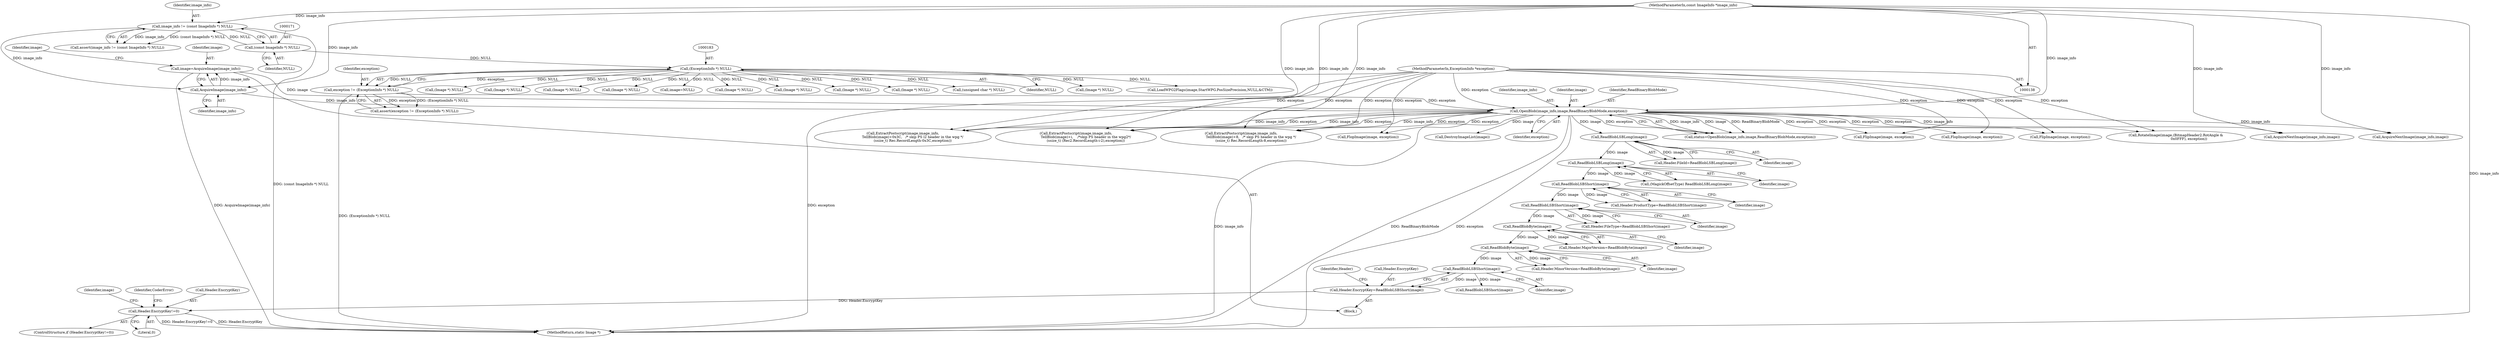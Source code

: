 digraph "0_ImageMagick_e04cf3e9524f50ca336253513d977224e083b816@API" {
"1000291" [label="(Call,Header.EncryptKey!=0)"];
"1000261" [label="(Call,Header.EncryptKey=ReadBlobLSBShort(image))"];
"1000265" [label="(Call,ReadBlobLSBShort(image))"];
"1000259" [label="(Call,ReadBlobByte(image))"];
"1000253" [label="(Call,ReadBlobByte(image))"];
"1000247" [label="(Call,ReadBlobLSBShort(image))"];
"1000241" [label="(Call,ReadBlobLSBShort(image))"];
"1000235" [label="(Call,ReadBlobLSBLong(image))"];
"1000227" [label="(Call,ReadBlobLSBLong(image))"];
"1000205" [label="(Call,OpenBlob(image_info,image,ReadBinaryBlobMode,exception))"];
"1000196" [label="(Call,AcquireImage(image_info))"];
"1000168" [label="(Call,image_info != (const ImageInfo *) NULL)"];
"1000139" [label="(MethodParameterIn,const ImageInfo *image_info)"];
"1000170" [label="(Call,(const ImageInfo *) NULL)"];
"1000194" [label="(Call,image=AcquireImage(image_info))"];
"1000180" [label="(Call,exception != (ExceptionInfo *) NULL)"];
"1000140" [label="(MethodParameterIn,ExceptionInfo *exception)"];
"1000182" [label="(Call,(ExceptionInfo *) NULL)"];
"1001152" [label="(Call,RotateImage(image,(BitmapHeader2.RotAngle &\n                        0x0FFF), exception))"];
"1001131" [label="(Call,(Image *) NULL)"];
"1000249" [label="(Call,Header.MajorVersion=ReadBlobByte(image))"];
"1000259" [label="(Call,ReadBlobByte(image))"];
"1000228" [label="(Identifier,image)"];
"1000141" [label="(Block,)"];
"1000180" [label="(Call,exception != (ExceptionInfo *) NULL)"];
"1001098" [label="(Call,FlopImage(image, exception))"];
"1000195" [label="(Identifier,image)"];
"1001738" [label="(Call,(Image *) NULL)"];
"1000205" [label="(Call,OpenBlob(image_info,image,ReadBinaryBlobMode,exception))"];
"1000237" [label="(Call,Header.ProductType=ReadBlobLSBShort(image))"];
"1000140" [label="(MethodParameterIn,ExceptionInfo *exception)"];
"1001174" [label="(Call,AcquireNextImage(image_info,image))"];
"1000200" [label="(Identifier,image)"];
"1001187" [label="(Call,(Image *) NULL)"];
"1000235" [label="(Call,ReadBlobLSBLong(image))"];
"1000168" [label="(Call,image_info != (const ImageInfo *) NULL)"];
"1000242" [label="(Identifier,image)"];
"1001783" [label="(Call,AcquireNextImage(image_info,image))"];
"1001163" [label="(Call,(Image *) NULL)"];
"1000265" [label="(Call,ReadBlobLSBShort(image))"];
"1000227" [label="(Call,ReadBlobLSBLong(image))"];
"1000621" [label="(Call,ExtractPostscript(image,image_info,\n                  TellBlob(image)+8,   /* skip PS header in the wpg */\n                  (ssize_t) Rec.RecordLength-8,exception))"];
"1000261" [label="(Call,Header.EncryptKey=ReadBlobLSBShort(image))"];
"1000203" [label="(Call,status=OpenBlob(image_info,image,ReadBinaryBlobMode,exception))"];
"1000170" [label="(Call,(const ImageInfo *) NULL)"];
"1000253" [label="(Call,ReadBlobByte(image))"];
"1001766" [label="(Call,FlipImage(image, exception))"];
"1001887" [label="(Call,image=NULL)"];
"1000301" [label="(Identifier,image)"];
"1000266" [label="(Identifier,image)"];
"1001796" [label="(Call,(Image *) NULL)"];
"1001732" [label="(Call,FlopImage(image, exception))"];
"1000223" [label="(Call,Header.FileId=ReadBlobLSBLong(image))"];
"1001104" [label="(Call,(Image *) NULL)"];
"1000206" [label="(Identifier,image_info)"];
"1001772" [label="(Call,(Image *) NULL)"];
"1000254" [label="(Identifier,image)"];
"1000233" [label="(Call,(MagickOffsetType) ReadBlobLSBLong(image))"];
"1000169" [label="(Identifier,image_info)"];
"1001893" [label="(Call,(Image *) NULL)"];
"1000209" [label="(Identifier,exception)"];
"1000290" [label="(ControlStructure,if (Header.EncryptKey!=0))"];
"1000260" [label="(Identifier,image)"];
"1001667" [label="(Call,(unsigned char *) NULL)"];
"1000297" [label="(Identifier,CoderError)"];
"1000197" [label="(Identifier,image_info)"];
"1000184" [label="(Identifier,NULL)"];
"1000220" [label="(Call,(Image *) NULL)"];
"1000271" [label="(Call,ReadBlobLSBShort(image))"];
"1000292" [label="(Call,Header.EncryptKey)"];
"1000207" [label="(Identifier,image)"];
"1000196" [label="(Call,AcquireImage(image_info))"];
"1001219" [label="(Call,ExtractPostscript(image,image_info,\n                  TellBlob(image)+0x3C,   /* skip PS l2 header in the wpg */\n                  (ssize_t) Rec.RecordLength-0x3C,exception))"];
"1000241" [label="(Call,ReadBlobLSBShort(image))"];
"1000139" [label="(MethodParameterIn,const ImageInfo *image_info)"];
"1000167" [label="(Call,assert(image_info != (const ImageInfo *) NULL))"];
"1000248" [label="(Identifier,image)"];
"1000236" [label="(Identifier,image)"];
"1000247" [label="(Call,ReadBlobLSBShort(image))"];
"1000295" [label="(Literal,0)"];
"1000269" [label="(Identifier,Header)"];
"1000217" [label="(Call,DestroyImageList(image))"];
"1001125" [label="(Call,FlipImage(image, exception))"];
"1000179" [label="(Call,assert(exception != (ExceptionInfo *) NULL))"];
"1000255" [label="(Call,Header.MinorVersion=ReadBlobByte(image))"];
"1001855" [label="(Call,LoadWPG2Flags(image,StartWPG.PosSizePrecision,NULL,&CTM))"];
"1001834" [label="(Call,ExtractPostscript(image,image_info,\n                  TellBlob(image)+i,    /*skip PS header in the wpg2*/\n                  (ssize_t) (Rec2.RecordLength-i-2),exception))"];
"1000243" [label="(Call,Header.FileType=ReadBlobLSBShort(image))"];
"1000181" [label="(Identifier,exception)"];
"1000208" [label="(Identifier,ReadBinaryBlobMode)"];
"1000291" [label="(Call,Header.EncryptKey!=0)"];
"1001965" [label="(MethodReturn,static Image *)"];
"1000194" [label="(Call,image=AcquireImage(image_info))"];
"1000182" [label="(Call,(ExceptionInfo *) NULL)"];
"1000262" [label="(Call,Header.EncryptKey)"];
"1000172" [label="(Identifier,NULL)"];
"1000291" -> "1000290"  [label="AST: "];
"1000291" -> "1000295"  [label="CFG: "];
"1000292" -> "1000291"  [label="AST: "];
"1000295" -> "1000291"  [label="AST: "];
"1000297" -> "1000291"  [label="CFG: "];
"1000301" -> "1000291"  [label="CFG: "];
"1000291" -> "1001965"  [label="DDG: Header.EncryptKey!=0"];
"1000291" -> "1001965"  [label="DDG: Header.EncryptKey"];
"1000261" -> "1000291"  [label="DDG: Header.EncryptKey"];
"1000261" -> "1000141"  [label="AST: "];
"1000261" -> "1000265"  [label="CFG: "];
"1000262" -> "1000261"  [label="AST: "];
"1000265" -> "1000261"  [label="AST: "];
"1000269" -> "1000261"  [label="CFG: "];
"1000265" -> "1000261"  [label="DDG: image"];
"1000265" -> "1000266"  [label="CFG: "];
"1000266" -> "1000265"  [label="AST: "];
"1000259" -> "1000265"  [label="DDG: image"];
"1000265" -> "1000271"  [label="DDG: image"];
"1000259" -> "1000255"  [label="AST: "];
"1000259" -> "1000260"  [label="CFG: "];
"1000260" -> "1000259"  [label="AST: "];
"1000255" -> "1000259"  [label="CFG: "];
"1000259" -> "1000255"  [label="DDG: image"];
"1000253" -> "1000259"  [label="DDG: image"];
"1000253" -> "1000249"  [label="AST: "];
"1000253" -> "1000254"  [label="CFG: "];
"1000254" -> "1000253"  [label="AST: "];
"1000249" -> "1000253"  [label="CFG: "];
"1000253" -> "1000249"  [label="DDG: image"];
"1000247" -> "1000253"  [label="DDG: image"];
"1000247" -> "1000243"  [label="AST: "];
"1000247" -> "1000248"  [label="CFG: "];
"1000248" -> "1000247"  [label="AST: "];
"1000243" -> "1000247"  [label="CFG: "];
"1000247" -> "1000243"  [label="DDG: image"];
"1000241" -> "1000247"  [label="DDG: image"];
"1000241" -> "1000237"  [label="AST: "];
"1000241" -> "1000242"  [label="CFG: "];
"1000242" -> "1000241"  [label="AST: "];
"1000237" -> "1000241"  [label="CFG: "];
"1000241" -> "1000237"  [label="DDG: image"];
"1000235" -> "1000241"  [label="DDG: image"];
"1000235" -> "1000233"  [label="AST: "];
"1000235" -> "1000236"  [label="CFG: "];
"1000236" -> "1000235"  [label="AST: "];
"1000233" -> "1000235"  [label="CFG: "];
"1000235" -> "1000233"  [label="DDG: image"];
"1000227" -> "1000235"  [label="DDG: image"];
"1000227" -> "1000223"  [label="AST: "];
"1000227" -> "1000228"  [label="CFG: "];
"1000228" -> "1000227"  [label="AST: "];
"1000223" -> "1000227"  [label="CFG: "];
"1000227" -> "1000223"  [label="DDG: image"];
"1000205" -> "1000227"  [label="DDG: image"];
"1000205" -> "1000203"  [label="AST: "];
"1000205" -> "1000209"  [label="CFG: "];
"1000206" -> "1000205"  [label="AST: "];
"1000207" -> "1000205"  [label="AST: "];
"1000208" -> "1000205"  [label="AST: "];
"1000209" -> "1000205"  [label="AST: "];
"1000203" -> "1000205"  [label="CFG: "];
"1000205" -> "1001965"  [label="DDG: exception"];
"1000205" -> "1001965"  [label="DDG: image_info"];
"1000205" -> "1001965"  [label="DDG: ReadBinaryBlobMode"];
"1000205" -> "1000203"  [label="DDG: image_info"];
"1000205" -> "1000203"  [label="DDG: image"];
"1000205" -> "1000203"  [label="DDG: ReadBinaryBlobMode"];
"1000205" -> "1000203"  [label="DDG: exception"];
"1000196" -> "1000205"  [label="DDG: image_info"];
"1000139" -> "1000205"  [label="DDG: image_info"];
"1000194" -> "1000205"  [label="DDG: image"];
"1000180" -> "1000205"  [label="DDG: exception"];
"1000140" -> "1000205"  [label="DDG: exception"];
"1000205" -> "1000217"  [label="DDG: image"];
"1000205" -> "1000621"  [label="DDG: image_info"];
"1000205" -> "1000621"  [label="DDG: exception"];
"1000205" -> "1001098"  [label="DDG: exception"];
"1000205" -> "1001125"  [label="DDG: exception"];
"1000205" -> "1001152"  [label="DDG: exception"];
"1000205" -> "1001174"  [label="DDG: image_info"];
"1000205" -> "1001219"  [label="DDG: image_info"];
"1000205" -> "1001219"  [label="DDG: exception"];
"1000205" -> "1001732"  [label="DDG: exception"];
"1000205" -> "1001766"  [label="DDG: exception"];
"1000205" -> "1001783"  [label="DDG: image_info"];
"1000205" -> "1001834"  [label="DDG: image_info"];
"1000205" -> "1001834"  [label="DDG: exception"];
"1000196" -> "1000194"  [label="AST: "];
"1000196" -> "1000197"  [label="CFG: "];
"1000197" -> "1000196"  [label="AST: "];
"1000194" -> "1000196"  [label="CFG: "];
"1000196" -> "1000194"  [label="DDG: image_info"];
"1000168" -> "1000196"  [label="DDG: image_info"];
"1000139" -> "1000196"  [label="DDG: image_info"];
"1000168" -> "1000167"  [label="AST: "];
"1000168" -> "1000170"  [label="CFG: "];
"1000169" -> "1000168"  [label="AST: "];
"1000170" -> "1000168"  [label="AST: "];
"1000167" -> "1000168"  [label="CFG: "];
"1000168" -> "1001965"  [label="DDG: (const ImageInfo *) NULL"];
"1000168" -> "1000167"  [label="DDG: image_info"];
"1000168" -> "1000167"  [label="DDG: (const ImageInfo *) NULL"];
"1000139" -> "1000168"  [label="DDG: image_info"];
"1000170" -> "1000168"  [label="DDG: NULL"];
"1000139" -> "1000138"  [label="AST: "];
"1000139" -> "1001965"  [label="DDG: image_info"];
"1000139" -> "1000621"  [label="DDG: image_info"];
"1000139" -> "1001174"  [label="DDG: image_info"];
"1000139" -> "1001219"  [label="DDG: image_info"];
"1000139" -> "1001783"  [label="DDG: image_info"];
"1000139" -> "1001834"  [label="DDG: image_info"];
"1000170" -> "1000172"  [label="CFG: "];
"1000171" -> "1000170"  [label="AST: "];
"1000172" -> "1000170"  [label="AST: "];
"1000170" -> "1000182"  [label="DDG: NULL"];
"1000194" -> "1000141"  [label="AST: "];
"1000195" -> "1000194"  [label="AST: "];
"1000200" -> "1000194"  [label="CFG: "];
"1000194" -> "1001965"  [label="DDG: AcquireImage(image_info)"];
"1000180" -> "1000179"  [label="AST: "];
"1000180" -> "1000182"  [label="CFG: "];
"1000181" -> "1000180"  [label="AST: "];
"1000182" -> "1000180"  [label="AST: "];
"1000179" -> "1000180"  [label="CFG: "];
"1000180" -> "1001965"  [label="DDG: (ExceptionInfo *) NULL"];
"1000180" -> "1000179"  [label="DDG: exception"];
"1000180" -> "1000179"  [label="DDG: (ExceptionInfo *) NULL"];
"1000140" -> "1000180"  [label="DDG: exception"];
"1000182" -> "1000180"  [label="DDG: NULL"];
"1000140" -> "1000138"  [label="AST: "];
"1000140" -> "1001965"  [label="DDG: exception"];
"1000140" -> "1000621"  [label="DDG: exception"];
"1000140" -> "1001098"  [label="DDG: exception"];
"1000140" -> "1001125"  [label="DDG: exception"];
"1000140" -> "1001152"  [label="DDG: exception"];
"1000140" -> "1001219"  [label="DDG: exception"];
"1000140" -> "1001732"  [label="DDG: exception"];
"1000140" -> "1001766"  [label="DDG: exception"];
"1000140" -> "1001834"  [label="DDG: exception"];
"1000182" -> "1000184"  [label="CFG: "];
"1000183" -> "1000182"  [label="AST: "];
"1000184" -> "1000182"  [label="AST: "];
"1000182" -> "1000220"  [label="DDG: NULL"];
"1000182" -> "1001104"  [label="DDG: NULL"];
"1000182" -> "1001131"  [label="DDG: NULL"];
"1000182" -> "1001163"  [label="DDG: NULL"];
"1000182" -> "1001187"  [label="DDG: NULL"];
"1000182" -> "1001667"  [label="DDG: NULL"];
"1000182" -> "1001738"  [label="DDG: NULL"];
"1000182" -> "1001772"  [label="DDG: NULL"];
"1000182" -> "1001796"  [label="DDG: NULL"];
"1000182" -> "1001855"  [label="DDG: NULL"];
"1000182" -> "1001887"  [label="DDG: NULL"];
"1000182" -> "1001893"  [label="DDG: NULL"];
}
